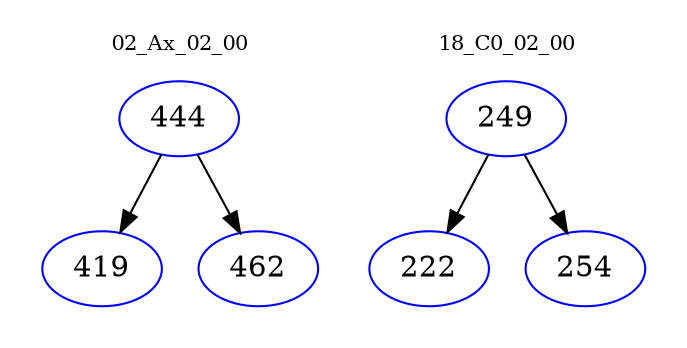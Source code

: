 digraph{
subgraph cluster_0 {
color = white
label = "02_Ax_02_00";
fontsize=10;
T0_444 [label="444", color="blue"]
T0_444 -> T0_419 [color="black"]
T0_419 [label="419", color="blue"]
T0_444 -> T0_462 [color="black"]
T0_462 [label="462", color="blue"]
}
subgraph cluster_1 {
color = white
label = "18_C0_02_00";
fontsize=10;
T1_249 [label="249", color="blue"]
T1_249 -> T1_222 [color="black"]
T1_222 [label="222", color="blue"]
T1_249 -> T1_254 [color="black"]
T1_254 [label="254", color="blue"]
}
}
